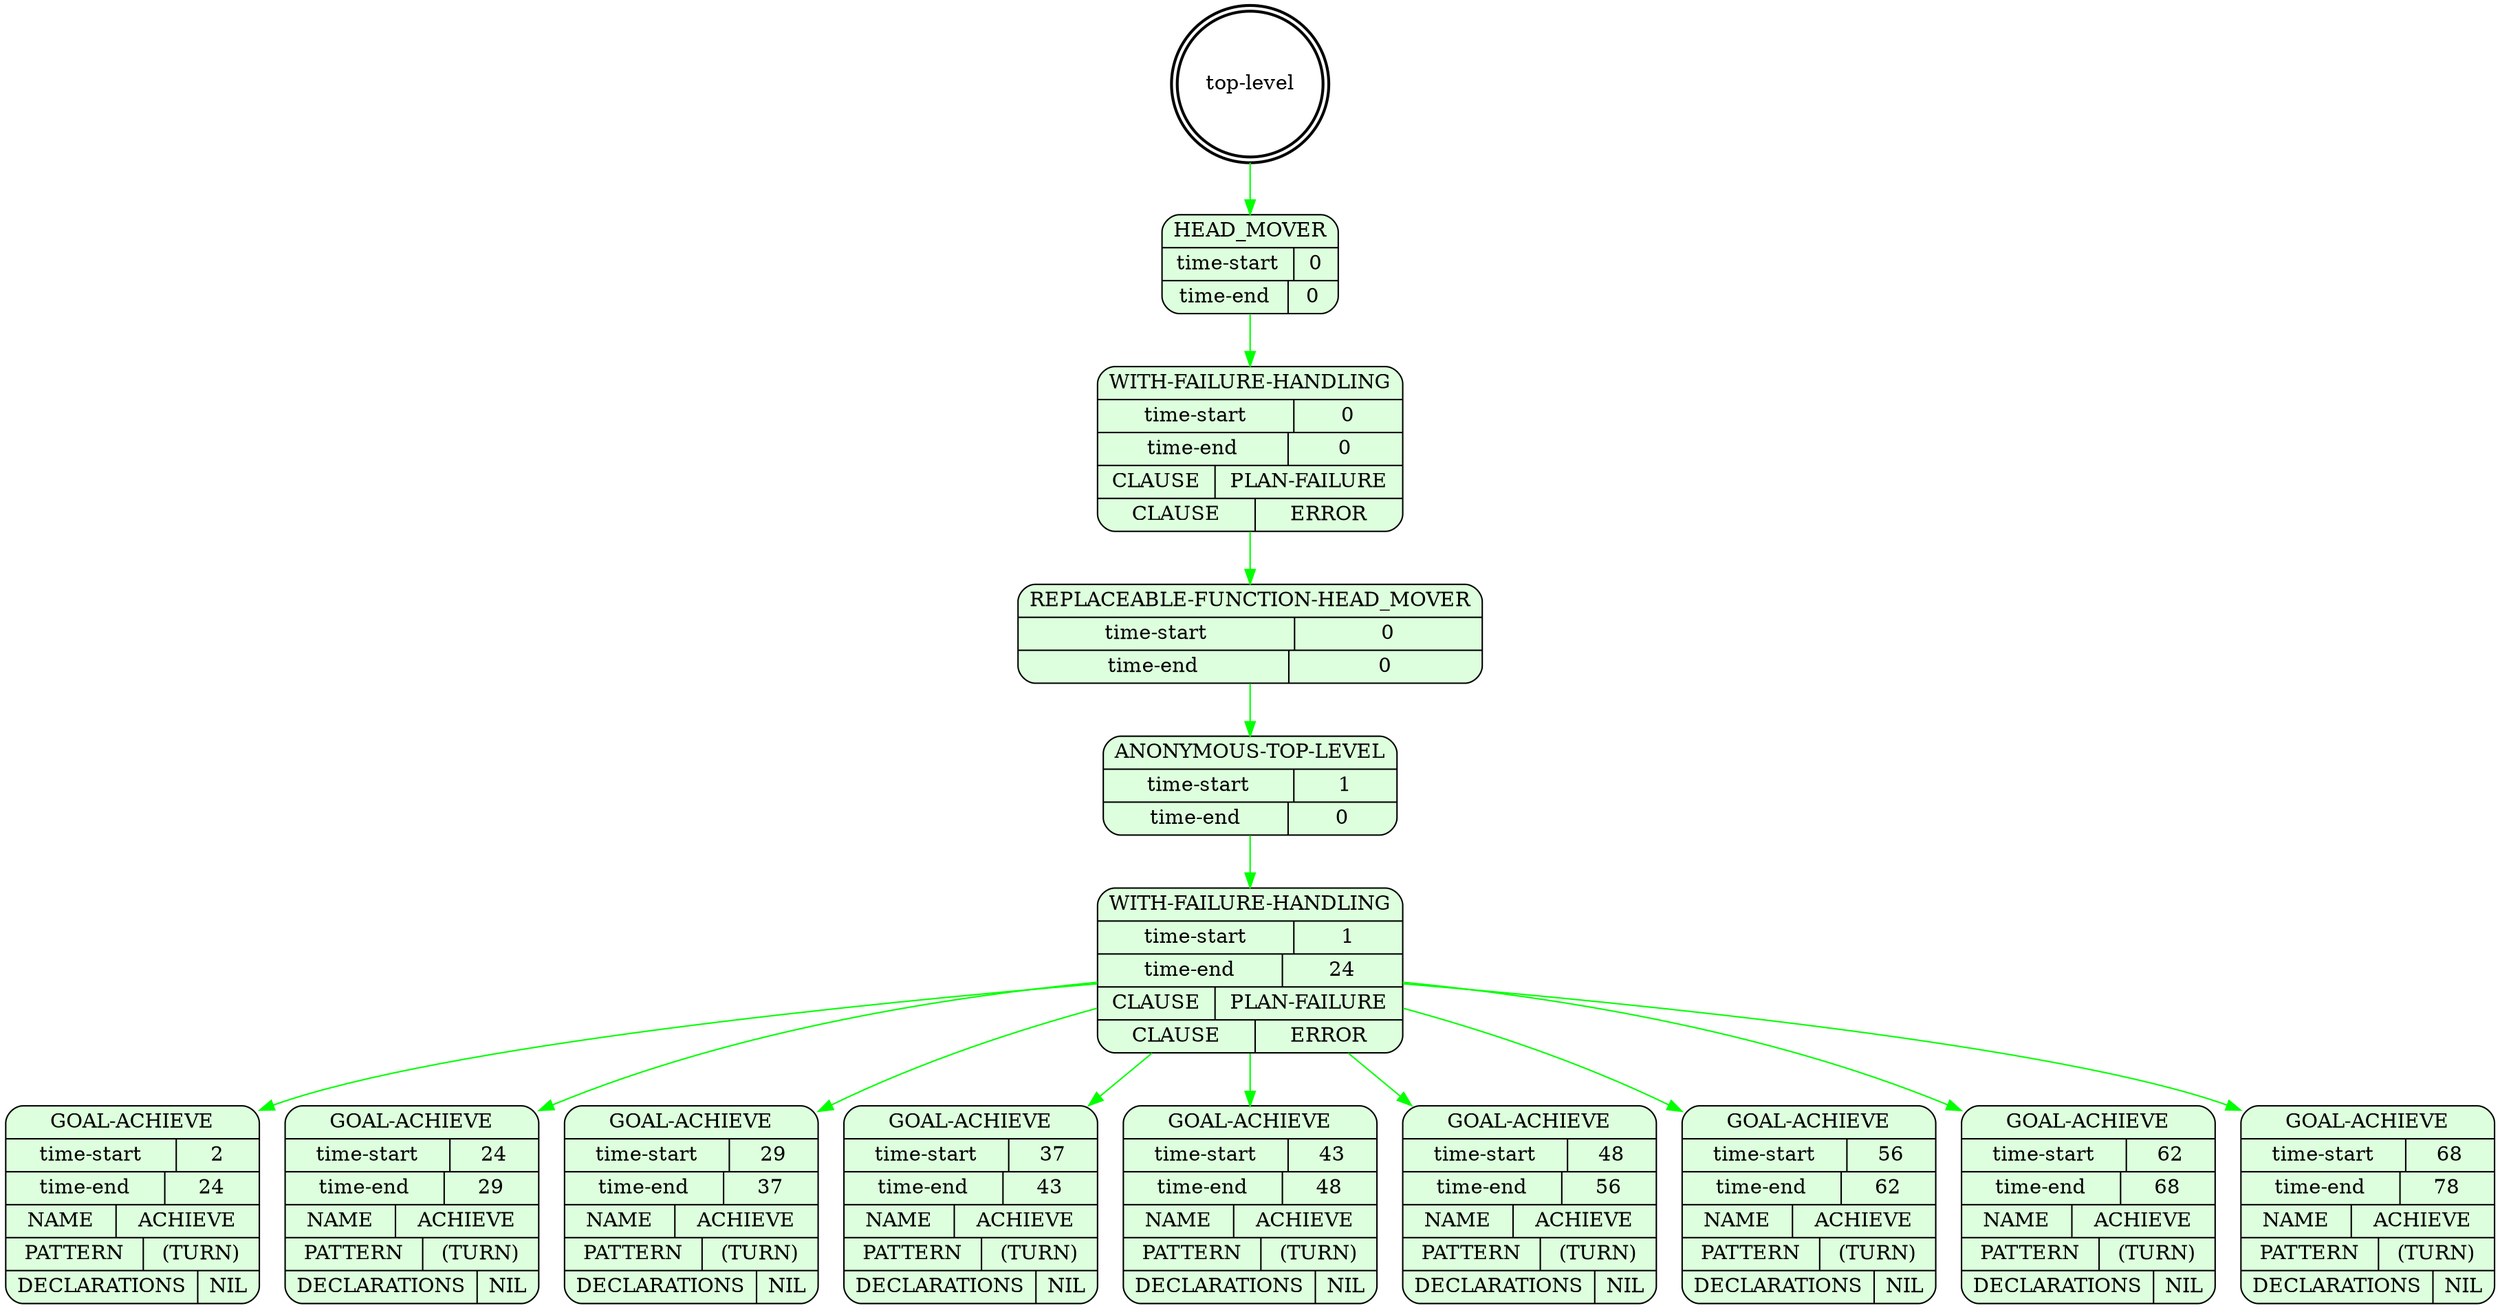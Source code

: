 digraph plangraph_NFH181vBPE7iYdWJ {
  node_IS4jin5QVf6ZqH59 [shape=doublecircle, style=bold, label="top-level"];

  node_1zf5Op2LbEhQ8Iko [shape=Mrecord, style=filled, fillcolor="#ddffdd", label="{HEAD_MOVER|{time-start | 0}|{time-end | 0}}"];
  edge [color="green", label=""];
  node_IS4jin5QVf6ZqH59 -> node_1zf5Op2LbEhQ8Iko;

  node_nXGmcbWmfSNEtXZe [shape=Mrecord, style=filled, fillcolor="#ddffdd", label="{WITH-FAILURE-HANDLING|{time-start | 0}|{time-end | 0}|{CLAUSE | PLAN-FAILURE}|{CLAUSE | ERROR}}"];
  edge [color="green", label=""];
  node_1zf5Op2LbEhQ8Iko -> node_nXGmcbWmfSNEtXZe;

  node_Y9WjwoDRwl1lCRci [shape=Mrecord, style=filled, fillcolor="#ddffdd", label="{REPLACEABLE-FUNCTION-HEAD_MOVER|{time-start | 0}|{time-end | 0}}"];
  edge [color="green", label=""];
  node_nXGmcbWmfSNEtXZe -> node_Y9WjwoDRwl1lCRci;

  node_3wKkTclN1dD3AC6I [shape=Mrecord, style=filled, fillcolor="#ddffdd", label="{ANONYMOUS-TOP-LEVEL|{time-start | 1}|{time-end | 0}}"];
  edge [color="green", label=""];
  node_Y9WjwoDRwl1lCRci -> node_3wKkTclN1dD3AC6I;

  node_QfZCD4kTYslk5rCk [shape=Mrecord, style=filled, fillcolor="#ddffdd", label="{WITH-FAILURE-HANDLING|{time-start | 1}|{time-end | 24}|{CLAUSE | PLAN-FAILURE}|{CLAUSE | ERROR}}"];
  edge [color="green", label=""];
  node_3wKkTclN1dD3AC6I -> node_QfZCD4kTYslk5rCk;

  node_25G0bKrSR8Lrp8NR [shape=Mrecord, style=filled, fillcolor="#ddffdd", label="{GOAL-ACHIEVE|{time-start | 2}|{time-end | 24}|{NAME | ACHIEVE}|{PATTERN | (TURN)}|{DECLARATIONS | NIL}}"];
  edge [color="green", label=""];
  node_QfZCD4kTYslk5rCk -> node_25G0bKrSR8Lrp8NR;

  node_iYOPrunqkl1yDZwT [shape=Mrecord, style=filled, fillcolor="#ddffdd", label="{GOAL-ACHIEVE|{time-start | 24}|{time-end | 29}|{NAME | ACHIEVE}|{PATTERN | (TURN)}|{DECLARATIONS | NIL}}"];
  edge [color="green", label=""];
  node_QfZCD4kTYslk5rCk -> node_iYOPrunqkl1yDZwT;

  node_8Wm1MTGP6YTogpOk [shape=Mrecord, style=filled, fillcolor="#ddffdd", label="{GOAL-ACHIEVE|{time-start | 29}|{time-end | 37}|{NAME | ACHIEVE}|{PATTERN | (TURN)}|{DECLARATIONS | NIL}}"];
  edge [color="green", label=""];
  node_QfZCD4kTYslk5rCk -> node_8Wm1MTGP6YTogpOk;

  node_c6VBL7kiHt3a9c8p [shape=Mrecord, style=filled, fillcolor="#ddffdd", label="{GOAL-ACHIEVE|{time-start | 37}|{time-end | 43}|{NAME | ACHIEVE}|{PATTERN | (TURN)}|{DECLARATIONS | NIL}}"];
  edge [color="green", label=""];
  node_QfZCD4kTYslk5rCk -> node_c6VBL7kiHt3a9c8p;

  node_Ezu8DVJgJBc6ytka [shape=Mrecord, style=filled, fillcolor="#ddffdd", label="{GOAL-ACHIEVE|{time-start | 43}|{time-end | 48}|{NAME | ACHIEVE}|{PATTERN | (TURN)}|{DECLARATIONS | NIL}}"];
  edge [color="green", label=""];
  node_QfZCD4kTYslk5rCk -> node_Ezu8DVJgJBc6ytka;

  node_BJEJ2yOaPbjvYjfr [shape=Mrecord, style=filled, fillcolor="#ddffdd", label="{GOAL-ACHIEVE|{time-start | 48}|{time-end | 56}|{NAME | ACHIEVE}|{PATTERN | (TURN)}|{DECLARATIONS | NIL}}"];
  edge [color="green", label=""];
  node_QfZCD4kTYslk5rCk -> node_BJEJ2yOaPbjvYjfr;

  node_cvasDlIKhF8ZuJje [shape=Mrecord, style=filled, fillcolor="#ddffdd", label="{GOAL-ACHIEVE|{time-start | 56}|{time-end | 62}|{NAME | ACHIEVE}|{PATTERN | (TURN)}|{DECLARATIONS | NIL}}"];
  edge [color="green", label=""];
  node_QfZCD4kTYslk5rCk -> node_cvasDlIKhF8ZuJje;

  node_akAif2T8HNuxkvWq [shape=Mrecord, style=filled, fillcolor="#ddffdd", label="{GOAL-ACHIEVE|{time-start | 62}|{time-end | 68}|{NAME | ACHIEVE}|{PATTERN | (TURN)}|{DECLARATIONS | NIL}}"];
  edge [color="green", label=""];
  node_QfZCD4kTYslk5rCk -> node_akAif2T8HNuxkvWq;

  node_QN7c5s54jx6eyiTe [shape=Mrecord, style=filled, fillcolor="#ddffdd", label="{GOAL-ACHIEVE|{time-start | 68}|{time-end | 78}|{NAME | ACHIEVE}|{PATTERN | (TURN)}|{DECLARATIONS | NIL}}"];
  edge [color="green", label=""];
  node_QfZCD4kTYslk5rCk -> node_QN7c5s54jx6eyiTe;
}
